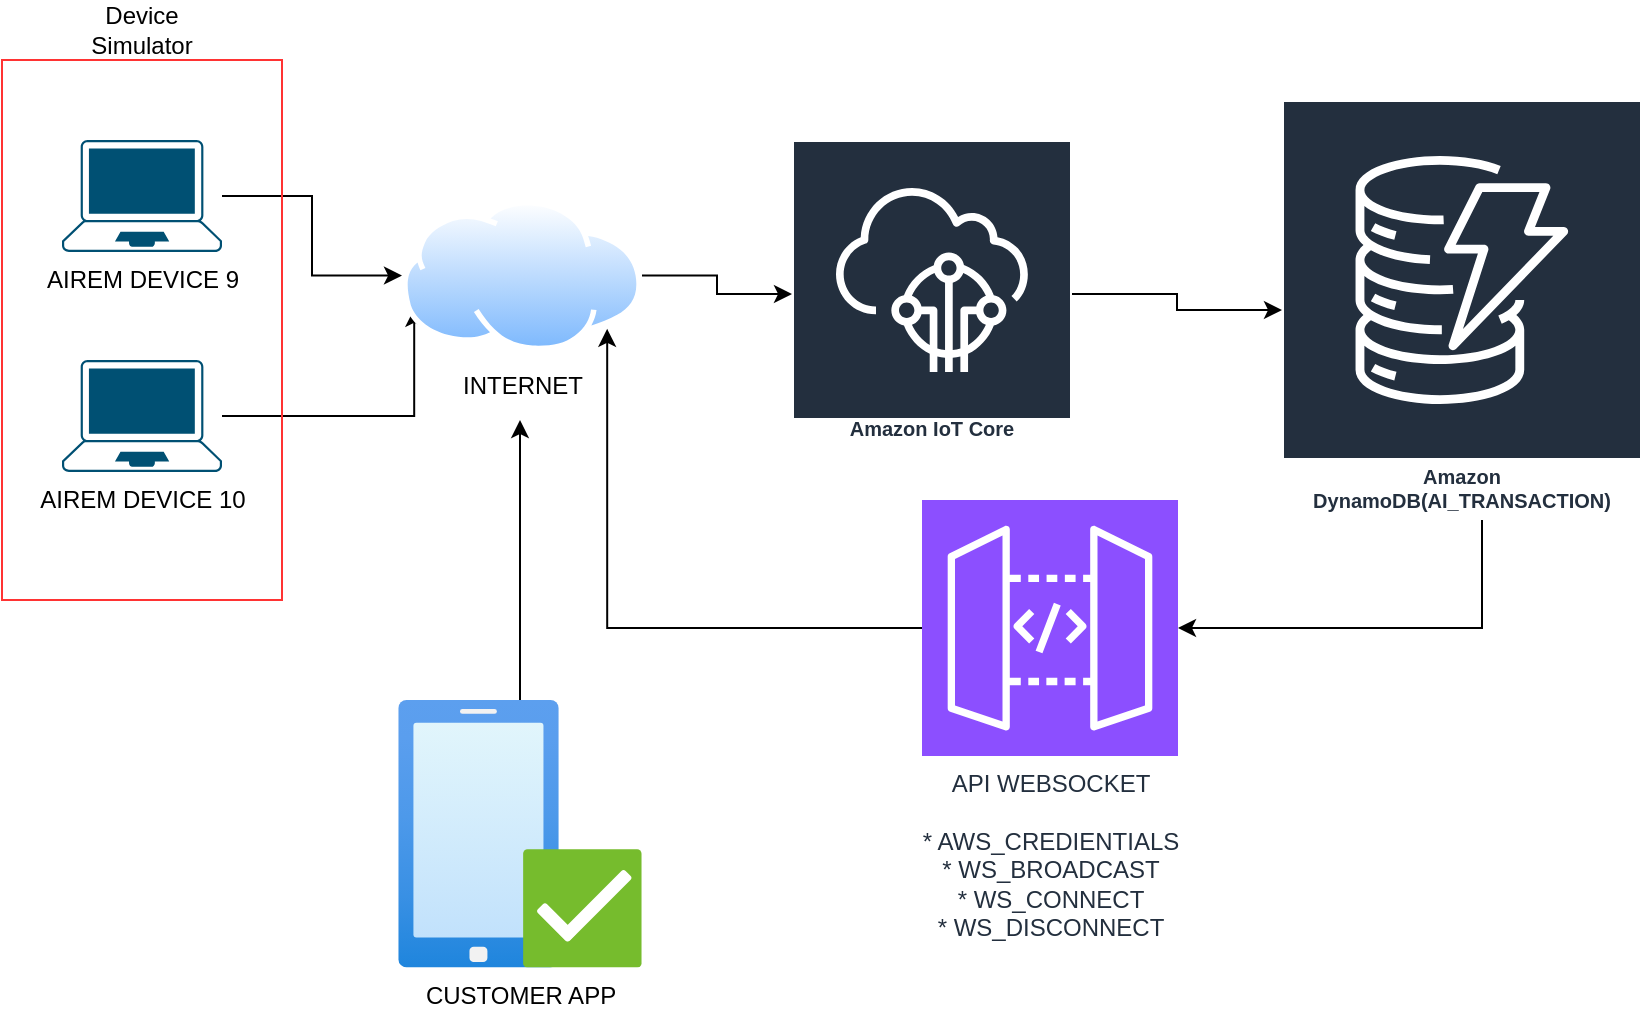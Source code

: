 <mxfile version="24.8.4">
  <diagram name="Page-1" id="vsjxUeqfJ8pEbrj_dsGz">
    <mxGraphModel dx="1385" dy="795" grid="1" gridSize="10" guides="1" tooltips="1" connect="1" arrows="1" fold="1" page="1" pageScale="1" pageWidth="850" pageHeight="1100" math="0" shadow="0">
      <root>
        <mxCell id="0" />
        <mxCell id="1" parent="0" />
        <mxCell id="sKAyROIe8MbbSi1Xfy_6-8" style="edgeStyle=orthogonalEdgeStyle;rounded=0;orthogonalLoop=1;jettySize=auto;html=1;" edge="1" parent="1" source="sKAyROIe8MbbSi1Xfy_6-1" target="sKAyROIe8MbbSi1Xfy_6-3">
          <mxGeometry relative="1" as="geometry" />
        </mxCell>
        <mxCell id="sKAyROIe8MbbSi1Xfy_6-1" value="AIREM DEVICE 9" style="points=[[0.13,0.02,0],[0.5,0,0],[0.87,0.02,0],[0.885,0.4,0],[0.985,0.985,0],[0.5,1,0],[0.015,0.985,0],[0.115,0.4,0]];verticalLabelPosition=bottom;sketch=0;html=1;verticalAlign=top;aspect=fixed;align=center;pointerEvents=1;shape=mxgraph.cisco19.laptop;fillColor=#005073;strokeColor=none;" vertex="1" parent="1">
          <mxGeometry x="60" y="130" width="80" height="56" as="geometry" />
        </mxCell>
        <mxCell id="sKAyROIe8MbbSi1Xfy_6-9" style="edgeStyle=orthogonalEdgeStyle;rounded=0;orthogonalLoop=1;jettySize=auto;html=1;entryX=0;entryY=0.75;entryDx=0;entryDy=0;" edge="1" parent="1" source="sKAyROIe8MbbSi1Xfy_6-2" target="sKAyROIe8MbbSi1Xfy_6-3">
          <mxGeometry relative="1" as="geometry" />
        </mxCell>
        <mxCell id="sKAyROIe8MbbSi1Xfy_6-2" value="&lt;div&gt;AIREM DEVICE 10&lt;/div&gt;&lt;div&gt;&lt;br&gt;&lt;/div&gt;" style="points=[[0.13,0.02,0],[0.5,0,0],[0.87,0.02,0],[0.885,0.4,0],[0.985,0.985,0],[0.5,1,0],[0.015,0.985,0],[0.115,0.4,0]];verticalLabelPosition=bottom;sketch=0;html=1;verticalAlign=top;aspect=fixed;align=center;pointerEvents=1;shape=mxgraph.cisco19.laptop;fillColor=#005073;strokeColor=none;" vertex="1" parent="1">
          <mxGeometry x="60" y="240" width="80" height="56" as="geometry" />
        </mxCell>
        <mxCell id="sKAyROIe8MbbSi1Xfy_6-11" style="edgeStyle=orthogonalEdgeStyle;rounded=0;orthogonalLoop=1;jettySize=auto;html=1;" edge="1" parent="1" source="sKAyROIe8MbbSi1Xfy_6-3" target="sKAyROIe8MbbSi1Xfy_6-4">
          <mxGeometry relative="1" as="geometry" />
        </mxCell>
        <mxCell id="sKAyROIe8MbbSi1Xfy_6-3" value="INTERNET" style="image;aspect=fixed;perimeter=ellipsePerimeter;html=1;align=center;shadow=0;dashed=0;spacingTop=3;image=img/lib/active_directory/internet_cloud.svg;" vertex="1" parent="1">
          <mxGeometry x="230" y="160" width="120" height="75.6" as="geometry" />
        </mxCell>
        <mxCell id="sKAyROIe8MbbSi1Xfy_6-12" style="edgeStyle=orthogonalEdgeStyle;rounded=0;orthogonalLoop=1;jettySize=auto;html=1;" edge="1" parent="1" source="sKAyROIe8MbbSi1Xfy_6-4" target="sKAyROIe8MbbSi1Xfy_6-5">
          <mxGeometry relative="1" as="geometry" />
        </mxCell>
        <mxCell id="sKAyROIe8MbbSi1Xfy_6-4" value="Amazon IoT Core" style="sketch=0;outlineConnect=0;fontColor=#232F3E;gradientColor=none;strokeColor=#ffffff;fillColor=#232F3E;dashed=0;verticalLabelPosition=middle;verticalAlign=bottom;align=center;html=1;whiteSpace=wrap;fontSize=10;fontStyle=1;spacing=3;shape=mxgraph.aws4.productIcon;prIcon=mxgraph.aws4.iot_core;" vertex="1" parent="1">
          <mxGeometry x="425" y="130" width="140" height="154" as="geometry" />
        </mxCell>
        <mxCell id="sKAyROIe8MbbSi1Xfy_6-13" style="edgeStyle=orthogonalEdgeStyle;rounded=0;orthogonalLoop=1;jettySize=auto;html=1;" edge="1" parent="1" source="sKAyROIe8MbbSi1Xfy_6-5" target="sKAyROIe8MbbSi1Xfy_6-6">
          <mxGeometry relative="1" as="geometry">
            <mxPoint x="750" y="400" as="targetPoint" />
            <Array as="points">
              <mxPoint x="770" y="374" />
            </Array>
          </mxGeometry>
        </mxCell>
        <mxCell id="sKAyROIe8MbbSi1Xfy_6-5" value="&lt;div&gt;Amazon DynamoDB(AI_TRANSACTION)&lt;/div&gt;" style="sketch=0;outlineConnect=0;fontColor=#232F3E;gradientColor=none;strokeColor=#ffffff;fillColor=#232F3E;dashed=0;verticalLabelPosition=middle;verticalAlign=bottom;align=center;html=1;whiteSpace=wrap;fontSize=10;fontStyle=1;spacing=3;shape=mxgraph.aws4.productIcon;prIcon=mxgraph.aws4.dynamodb;" vertex="1" parent="1">
          <mxGeometry x="670" y="110" width="180" height="210" as="geometry" />
        </mxCell>
        <mxCell id="sKAyROIe8MbbSi1Xfy_6-14" style="edgeStyle=orthogonalEdgeStyle;rounded=0;orthogonalLoop=1;jettySize=auto;html=1;entryX=1;entryY=1;entryDx=0;entryDy=0;" edge="1" parent="1" source="sKAyROIe8MbbSi1Xfy_6-6" target="sKAyROIe8MbbSi1Xfy_6-3">
          <mxGeometry relative="1" as="geometry" />
        </mxCell>
        <mxCell id="sKAyROIe8MbbSi1Xfy_6-6" value="&lt;div&gt;API WEBSOCKET&lt;/div&gt;&lt;div&gt;&lt;br&gt;&lt;/div&gt;&lt;div&gt;* AWS_CREDIENTIALS&lt;/div&gt;&lt;div&gt;* WS_BROADCAST&lt;/div&gt;&lt;div&gt;* WS_CONNECT&lt;/div&gt;&lt;div&gt;* WS_DISCONNECT&lt;br&gt;&lt;/div&gt;" style="sketch=0;points=[[0,0,0],[0.25,0,0],[0.5,0,0],[0.75,0,0],[1,0,0],[0,1,0],[0.25,1,0],[0.5,1,0],[0.75,1,0],[1,1,0],[0,0.25,0],[0,0.5,0],[0,0.75,0],[1,0.25,0],[1,0.5,0],[1,0.75,0]];outlineConnect=0;fontColor=#232F3E;fillColor=#8C4FFF;strokeColor=#ffffff;dashed=0;verticalLabelPosition=bottom;verticalAlign=top;align=center;html=1;fontSize=12;fontStyle=0;aspect=fixed;shape=mxgraph.aws4.resourceIcon;resIcon=mxgraph.aws4.api_gateway;" vertex="1" parent="1">
          <mxGeometry x="490" y="310" width="128" height="128" as="geometry" />
        </mxCell>
        <mxCell id="sKAyROIe8MbbSi1Xfy_6-15" style="edgeStyle=orthogonalEdgeStyle;rounded=0;orthogonalLoop=1;jettySize=auto;html=1;" edge="1" parent="1" source="sKAyROIe8MbbSi1Xfy_6-7">
          <mxGeometry relative="1" as="geometry">
            <mxPoint x="289" y="270" as="targetPoint" />
          </mxGeometry>
        </mxCell>
        <mxCell id="sKAyROIe8MbbSi1Xfy_6-7" value="CUSTOMER APP" style="image;aspect=fixed;html=1;points=[];align=center;fontSize=12;image=img/lib/azure2/intune/Device_Compliance.svg;" vertex="1" parent="1">
          <mxGeometry x="228" y="410" width="122" height="133.81" as="geometry" />
        </mxCell>
        <mxCell id="sKAyROIe8MbbSi1Xfy_6-16" value="" style="rounded=0;whiteSpace=wrap;html=1;fillColor=none;strokeColor=#FF3333;" vertex="1" parent="1">
          <mxGeometry x="30" y="90" width="140" height="270" as="geometry" />
        </mxCell>
        <mxCell id="sKAyROIe8MbbSi1Xfy_6-17" value="Device Simulator" style="text;html=1;align=center;verticalAlign=middle;whiteSpace=wrap;rounded=0;" vertex="1" parent="1">
          <mxGeometry x="70" y="60" width="60" height="30" as="geometry" />
        </mxCell>
      </root>
    </mxGraphModel>
  </diagram>
</mxfile>
